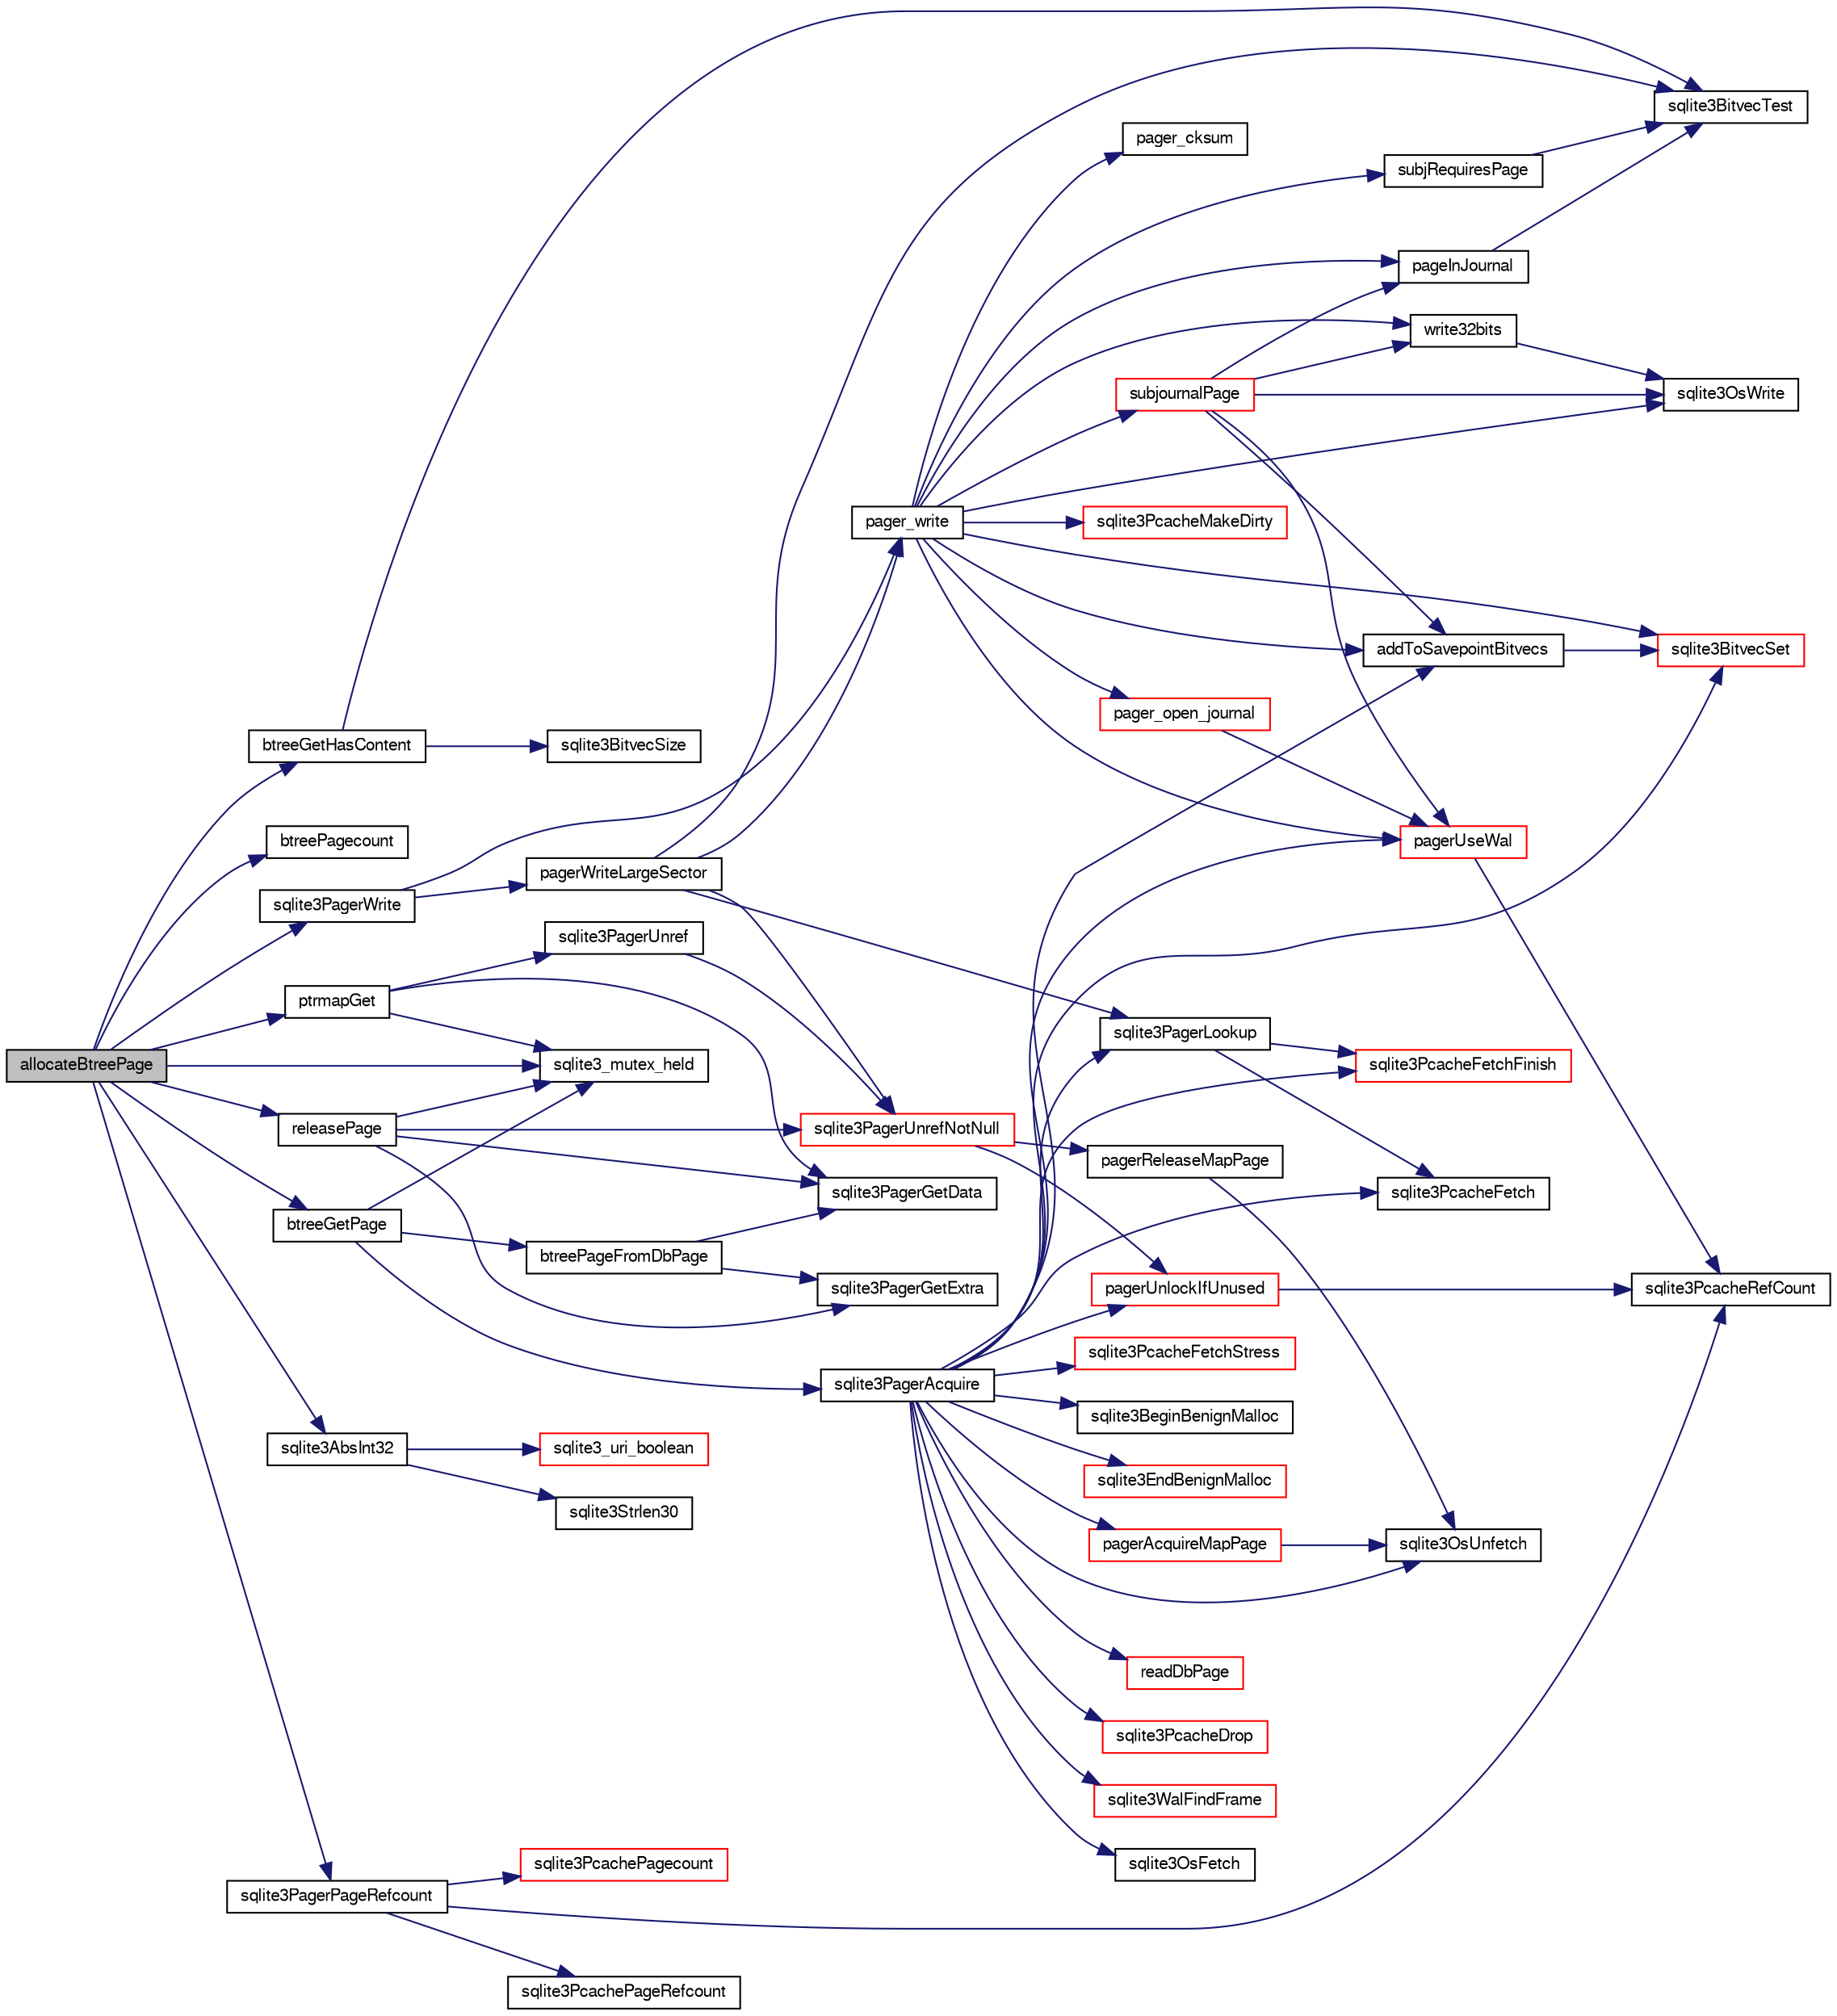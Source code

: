 digraph "allocateBtreePage"
{
  edge [fontname="FreeSans",fontsize="10",labelfontname="FreeSans",labelfontsize="10"];
  node [fontname="FreeSans",fontsize="10",shape=record];
  rankdir="LR";
  Node4901 [label="allocateBtreePage",height=0.2,width=0.4,color="black", fillcolor="grey75", style="filled", fontcolor="black"];
  Node4901 -> Node4902 [color="midnightblue",fontsize="10",style="solid",fontname="FreeSans"];
  Node4902 [label="sqlite3_mutex_held",height=0.2,width=0.4,color="black", fillcolor="white", style="filled",URL="$sqlite3_8c.html#acf77da68932b6bc163c5e68547ecc3e7"];
  Node4901 -> Node4903 [color="midnightblue",fontsize="10",style="solid",fontname="FreeSans"];
  Node4903 [label="btreePagecount",height=0.2,width=0.4,color="black", fillcolor="white", style="filled",URL="$sqlite3_8c.html#a9cc4ac11752c088db89d551ec1495a15"];
  Node4901 -> Node4904 [color="midnightblue",fontsize="10",style="solid",fontname="FreeSans"];
  Node4904 [label="ptrmapGet",height=0.2,width=0.4,color="black", fillcolor="white", style="filled",URL="$sqlite3_8c.html#ae91bfd9c1bec807a52a384d2ed01934b"];
  Node4904 -> Node4902 [color="midnightblue",fontsize="10",style="solid",fontname="FreeSans"];
  Node4904 -> Node4905 [color="midnightblue",fontsize="10",style="solid",fontname="FreeSans"];
  Node4905 [label="sqlite3PagerGetData",height=0.2,width=0.4,color="black", fillcolor="white", style="filled",URL="$sqlite3_8c.html#a9dd340e56fb4b7fad4df339595b8d8a2"];
  Node4904 -> Node4906 [color="midnightblue",fontsize="10",style="solid",fontname="FreeSans"];
  Node4906 [label="sqlite3PagerUnref",height=0.2,width=0.4,color="black", fillcolor="white", style="filled",URL="$sqlite3_8c.html#aa9d040b7f24a8a5d99bf96863b52cd15"];
  Node4906 -> Node4907 [color="midnightblue",fontsize="10",style="solid",fontname="FreeSans"];
  Node4907 [label="sqlite3PagerUnrefNotNull",height=0.2,width=0.4,color="red", fillcolor="white", style="filled",URL="$sqlite3_8c.html#a4b314f96f09f5c68c94672e420e31ab9"];
  Node4907 -> Node4908 [color="midnightblue",fontsize="10",style="solid",fontname="FreeSans"];
  Node4908 [label="pagerReleaseMapPage",height=0.2,width=0.4,color="black", fillcolor="white", style="filled",URL="$sqlite3_8c.html#aefa288f9febba49488ab634f8b0d5f6d"];
  Node4908 -> Node4909 [color="midnightblue",fontsize="10",style="solid",fontname="FreeSans"];
  Node4909 [label="sqlite3OsUnfetch",height=0.2,width=0.4,color="black", fillcolor="white", style="filled",URL="$sqlite3_8c.html#abc0da72cb8b8989cf8708b572fe5fef4"];
  Node4907 -> Node4913 [color="midnightblue",fontsize="10",style="solid",fontname="FreeSans"];
  Node4913 [label="pagerUnlockIfUnused",height=0.2,width=0.4,color="red", fillcolor="white", style="filled",URL="$sqlite3_8c.html#abf547f4276efb6f10262f7fde1e4d065"];
  Node4913 -> Node4914 [color="midnightblue",fontsize="10",style="solid",fontname="FreeSans"];
  Node4914 [label="sqlite3PcacheRefCount",height=0.2,width=0.4,color="black", fillcolor="white", style="filled",URL="$sqlite3_8c.html#adee2536d23ec9628e0883ccab03b3429"];
  Node4901 -> Node5264 [color="midnightblue",fontsize="10",style="solid",fontname="FreeSans"];
  Node5264 [label="sqlite3PagerWrite",height=0.2,width=0.4,color="black", fillcolor="white", style="filled",URL="$sqlite3_8c.html#ad4b8aee028ee99575b0748b299e04ed0"];
  Node5264 -> Node5265 [color="midnightblue",fontsize="10",style="solid",fontname="FreeSans"];
  Node5265 [label="pagerWriteLargeSector",height=0.2,width=0.4,color="black", fillcolor="white", style="filled",URL="$sqlite3_8c.html#a06334f0cc1c2dc95ffe29c2359928b92"];
  Node5265 -> Node5235 [color="midnightblue",fontsize="10",style="solid",fontname="FreeSans"];
  Node5235 [label="sqlite3BitvecTest",height=0.2,width=0.4,color="black", fillcolor="white", style="filled",URL="$sqlite3_8c.html#ab08693a5ff8d1b759eb50dc307ee910f"];
  Node5265 -> Node5266 [color="midnightblue",fontsize="10",style="solid",fontname="FreeSans"];
  Node5266 [label="pager_write",height=0.2,width=0.4,color="black", fillcolor="white", style="filled",URL="$sqlite3_8c.html#aa5dbf1a9dcccf0aa140b04b81325517f"];
  Node5266 -> Node5267 [color="midnightblue",fontsize="10",style="solid",fontname="FreeSans"];
  Node5267 [label="pager_open_journal",height=0.2,width=0.4,color="red", fillcolor="white", style="filled",URL="$sqlite3_8c.html#a9a5224f8941dc99ce19bb0eb24766d00"];
  Node5267 -> Node4918 [color="midnightblue",fontsize="10",style="solid",fontname="FreeSans"];
  Node4918 [label="pagerUseWal",height=0.2,width=0.4,color="red", fillcolor="white", style="filled",URL="$sqlite3_8c.html#a31def80bfe1de9284d635ba190a5eb68"];
  Node4918 -> Node4914 [color="midnightblue",fontsize="10",style="solid",fontname="FreeSans"];
  Node5266 -> Node5276 [color="midnightblue",fontsize="10",style="solid",fontname="FreeSans"];
  Node5276 [label="sqlite3PcacheMakeDirty",height=0.2,width=0.4,color="red", fillcolor="white", style="filled",URL="$sqlite3_8c.html#ab2add4c541df2d0b57a993930ee18a3a"];
  Node5266 -> Node5277 [color="midnightblue",fontsize="10",style="solid",fontname="FreeSans"];
  Node5277 [label="pageInJournal",height=0.2,width=0.4,color="black", fillcolor="white", style="filled",URL="$sqlite3_8c.html#a07fb7c067274e7abc0a9ea2d3ffed616"];
  Node5277 -> Node5235 [color="midnightblue",fontsize="10",style="solid",fontname="FreeSans"];
  Node5266 -> Node5278 [color="midnightblue",fontsize="10",style="solid",fontname="FreeSans"];
  Node5278 [label="subjRequiresPage",height=0.2,width=0.4,color="black", fillcolor="white", style="filled",URL="$sqlite3_8c.html#a8c8d460aa8cc7cb907b2e04844aaba86"];
  Node5278 -> Node5235 [color="midnightblue",fontsize="10",style="solid",fontname="FreeSans"];
  Node5266 -> Node4918 [color="midnightblue",fontsize="10",style="solid",fontname="FreeSans"];
  Node5266 -> Node5236 [color="midnightblue",fontsize="10",style="solid",fontname="FreeSans"];
  Node5236 [label="pager_cksum",height=0.2,width=0.4,color="black", fillcolor="white", style="filled",URL="$sqlite3_8c.html#aabee8392d616aa1523fd6521cd2eb2b2"];
  Node5266 -> Node5279 [color="midnightblue",fontsize="10",style="solid",fontname="FreeSans"];
  Node5279 [label="write32bits",height=0.2,width=0.4,color="black", fillcolor="white", style="filled",URL="$sqlite3_8c.html#a5db7813c01a178a634f0dcd6e7766ed6"];
  Node5279 -> Node5238 [color="midnightblue",fontsize="10",style="solid",fontname="FreeSans"];
  Node5238 [label="sqlite3OsWrite",height=0.2,width=0.4,color="black", fillcolor="white", style="filled",URL="$sqlite3_8c.html#a1eea7ec327af84c05b4dd4cc075a537f"];
  Node5266 -> Node5238 [color="midnightblue",fontsize="10",style="solid",fontname="FreeSans"];
  Node5266 -> Node5237 [color="midnightblue",fontsize="10",style="solid",fontname="FreeSans"];
  Node5237 [label="sqlite3BitvecSet",height=0.2,width=0.4,color="red", fillcolor="white", style="filled",URL="$sqlite3_8c.html#a1f3c6d64d5d889e451d6725b1eb458be"];
  Node5266 -> Node5280 [color="midnightblue",fontsize="10",style="solid",fontname="FreeSans"];
  Node5280 [label="addToSavepointBitvecs",height=0.2,width=0.4,color="black", fillcolor="white", style="filled",URL="$sqlite3_8c.html#aa2e9bb02bb6975d83ec875f0792792f0"];
  Node5280 -> Node5237 [color="midnightblue",fontsize="10",style="solid",fontname="FreeSans"];
  Node5266 -> Node5281 [color="midnightblue",fontsize="10",style="solid",fontname="FreeSans"];
  Node5281 [label="subjournalPage",height=0.2,width=0.4,color="red", fillcolor="white", style="filled",URL="$sqlite3_8c.html#a836f5a13ba09ee3f118ebe73b58591c4"];
  Node5281 -> Node4918 [color="midnightblue",fontsize="10",style="solid",fontname="FreeSans"];
  Node5281 -> Node5277 [color="midnightblue",fontsize="10",style="solid",fontname="FreeSans"];
  Node5281 -> Node5279 [color="midnightblue",fontsize="10",style="solid",fontname="FreeSans"];
  Node5281 -> Node5238 [color="midnightblue",fontsize="10",style="solid",fontname="FreeSans"];
  Node5281 -> Node5280 [color="midnightblue",fontsize="10",style="solid",fontname="FreeSans"];
  Node5265 -> Node4907 [color="midnightblue",fontsize="10",style="solid",fontname="FreeSans"];
  Node5265 -> Node5218 [color="midnightblue",fontsize="10",style="solid",fontname="FreeSans"];
  Node5218 [label="sqlite3PagerLookup",height=0.2,width=0.4,color="black", fillcolor="white", style="filled",URL="$sqlite3_8c.html#a1252ec03814f64eed236cfb21094cafd"];
  Node5218 -> Node5219 [color="midnightblue",fontsize="10",style="solid",fontname="FreeSans"];
  Node5219 [label="sqlite3PcacheFetch",height=0.2,width=0.4,color="black", fillcolor="white", style="filled",URL="$sqlite3_8c.html#a51a10151c5ec2c1c9e6fd615e95a3450"];
  Node5218 -> Node5220 [color="midnightblue",fontsize="10",style="solid",fontname="FreeSans"];
  Node5220 [label="sqlite3PcacheFetchFinish",height=0.2,width=0.4,color="red", fillcolor="white", style="filled",URL="$sqlite3_8c.html#a21f330cb082d63a111f64257e823a4b1"];
  Node5264 -> Node5266 [color="midnightblue",fontsize="10",style="solid",fontname="FreeSans"];
  Node4901 -> Node5319 [color="midnightblue",fontsize="10",style="solid",fontname="FreeSans"];
  Node5319 [label="btreeGetPage",height=0.2,width=0.4,color="black", fillcolor="white", style="filled",URL="$sqlite3_8c.html#ac59679e30ceb0190614fbd19a7feb6de"];
  Node5319 -> Node4902 [color="midnightblue",fontsize="10",style="solid",fontname="FreeSans"];
  Node5319 -> Node5287 [color="midnightblue",fontsize="10",style="solid",fontname="FreeSans"];
  Node5287 [label="sqlite3PagerAcquire",height=0.2,width=0.4,color="black", fillcolor="white", style="filled",URL="$sqlite3_8c.html#a22a53daafd2bd778cda390312651f994"];
  Node5287 -> Node4918 [color="midnightblue",fontsize="10",style="solid",fontname="FreeSans"];
  Node5287 -> Node5224 [color="midnightblue",fontsize="10",style="solid",fontname="FreeSans"];
  Node5224 [label="sqlite3WalFindFrame",height=0.2,width=0.4,color="red", fillcolor="white", style="filled",URL="$sqlite3_8c.html#a70d73def3adcc264f500a63178742708"];
  Node5287 -> Node5214 [color="midnightblue",fontsize="10",style="solid",fontname="FreeSans"];
  Node5214 [label="sqlite3OsFetch",height=0.2,width=0.4,color="black", fillcolor="white", style="filled",URL="$sqlite3_8c.html#ab5b9137b375d5d8a8c216a644056cba7"];
  Node5287 -> Node5218 [color="midnightblue",fontsize="10",style="solid",fontname="FreeSans"];
  Node5287 -> Node5288 [color="midnightblue",fontsize="10",style="solid",fontname="FreeSans"];
  Node5288 [label="pagerAcquireMapPage",height=0.2,width=0.4,color="red", fillcolor="white", style="filled",URL="$sqlite3_8c.html#affc12640bbd7572ae41f1943f3b8bb3b"];
  Node5288 -> Node4909 [color="midnightblue",fontsize="10",style="solid",fontname="FreeSans"];
  Node5287 -> Node4909 [color="midnightblue",fontsize="10",style="solid",fontname="FreeSans"];
  Node5287 -> Node5219 [color="midnightblue",fontsize="10",style="solid",fontname="FreeSans"];
  Node5287 -> Node5289 [color="midnightblue",fontsize="10",style="solid",fontname="FreeSans"];
  Node5289 [label="sqlite3PcacheFetchStress",height=0.2,width=0.4,color="red", fillcolor="white", style="filled",URL="$sqlite3_8c.html#a83644ab4d77e1649ae5336b659edb351"];
  Node5287 -> Node5220 [color="midnightblue",fontsize="10",style="solid",fontname="FreeSans"];
  Node5287 -> Node4916 [color="midnightblue",fontsize="10",style="solid",fontname="FreeSans"];
  Node4916 [label="sqlite3BeginBenignMalloc",height=0.2,width=0.4,color="black", fillcolor="white", style="filled",URL="$sqlite3_8c.html#a3344c0e2b1b6df701a1cb326602fac14"];
  Node5287 -> Node5237 [color="midnightblue",fontsize="10",style="solid",fontname="FreeSans"];
  Node5287 -> Node5280 [color="midnightblue",fontsize="10",style="solid",fontname="FreeSans"];
  Node5287 -> Node4993 [color="midnightblue",fontsize="10",style="solid",fontname="FreeSans"];
  Node4993 [label="sqlite3EndBenignMalloc",height=0.2,width=0.4,color="red", fillcolor="white", style="filled",URL="$sqlite3_8c.html#a4582127cc64d483dc66c7acf9d8d8fbb"];
  Node5287 -> Node5225 [color="midnightblue",fontsize="10",style="solid",fontname="FreeSans"];
  Node5225 [label="readDbPage",height=0.2,width=0.4,color="red", fillcolor="white", style="filled",URL="$sqlite3_8c.html#a1c4cca64dd97dda37d9be9cac94941a0"];
  Node5287 -> Node5223 [color="midnightblue",fontsize="10",style="solid",fontname="FreeSans"];
  Node5223 [label="sqlite3PcacheDrop",height=0.2,width=0.4,color="red", fillcolor="white", style="filled",URL="$sqlite3_8c.html#a78667811e7a2a7e75117cd6ec9cf6486"];
  Node5287 -> Node4913 [color="midnightblue",fontsize="10",style="solid",fontname="FreeSans"];
  Node5319 -> Node5320 [color="midnightblue",fontsize="10",style="solid",fontname="FreeSans"];
  Node5320 [label="btreePageFromDbPage",height=0.2,width=0.4,color="black", fillcolor="white", style="filled",URL="$sqlite3_8c.html#a148c0bf09d4ef14a49e0e7a2c0506c80"];
  Node5320 -> Node5284 [color="midnightblue",fontsize="10",style="solid",fontname="FreeSans"];
  Node5284 [label="sqlite3PagerGetExtra",height=0.2,width=0.4,color="black", fillcolor="white", style="filled",URL="$sqlite3_8c.html#a48e879a6d20f06f27390973ab8d59bd7"];
  Node5320 -> Node4905 [color="midnightblue",fontsize="10",style="solid",fontname="FreeSans"];
  Node4901 -> Node5321 [color="midnightblue",fontsize="10",style="solid",fontname="FreeSans"];
  Node5321 [label="releasePage",height=0.2,width=0.4,color="black", fillcolor="white", style="filled",URL="$sqlite3_8c.html#a92c6fb14f9bcf117440c35116c26d6c4"];
  Node5321 -> Node5284 [color="midnightblue",fontsize="10",style="solid",fontname="FreeSans"];
  Node5321 -> Node4905 [color="midnightblue",fontsize="10",style="solid",fontname="FreeSans"];
  Node5321 -> Node4902 [color="midnightblue",fontsize="10",style="solid",fontname="FreeSans"];
  Node5321 -> Node4907 [color="midnightblue",fontsize="10",style="solid",fontname="FreeSans"];
  Node4901 -> Node5322 [color="midnightblue",fontsize="10",style="solid",fontname="FreeSans"];
  Node5322 [label="sqlite3AbsInt32",height=0.2,width=0.4,color="black", fillcolor="white", style="filled",URL="$sqlite3_8c.html#a8fdd09f2c6e36df943b6b6092ac0dcbf"];
  Node5322 -> Node5323 [color="midnightblue",fontsize="10",style="solid",fontname="FreeSans"];
  Node5323 [label="sqlite3_uri_boolean",height=0.2,width=0.4,color="red", fillcolor="white", style="filled",URL="$sqlite3_8c.html#a1124cc9034bdbc616bb6d54455a4110f"];
  Node5322 -> Node5006 [color="midnightblue",fontsize="10",style="solid",fontname="FreeSans"];
  Node5006 [label="sqlite3Strlen30",height=0.2,width=0.4,color="black", fillcolor="white", style="filled",URL="$sqlite3_8c.html#a3dcd80ba41f1a308193dee74857b62a7"];
  Node4901 -> Node5330 [color="midnightblue",fontsize="10",style="solid",fontname="FreeSans"];
  Node5330 [label="btreeGetHasContent",height=0.2,width=0.4,color="black", fillcolor="white", style="filled",URL="$sqlite3_8c.html#a1ebd60bdf9e0181818da4eff654b1a26"];
  Node5330 -> Node5331 [color="midnightblue",fontsize="10",style="solid",fontname="FreeSans"];
  Node5331 [label="sqlite3BitvecSize",height=0.2,width=0.4,color="black", fillcolor="white", style="filled",URL="$sqlite3_8c.html#a7560bae9996565b0d984916bb0a4b448"];
  Node5330 -> Node5235 [color="midnightblue",fontsize="10",style="solid",fontname="FreeSans"];
  Node4901 -> Node5332 [color="midnightblue",fontsize="10",style="solid",fontname="FreeSans"];
  Node5332 [label="sqlite3PagerPageRefcount",height=0.2,width=0.4,color="black", fillcolor="white", style="filled",URL="$sqlite3_8c.html#a02362e6744d4431e328d760bef635a19"];
  Node5332 -> Node5222 [color="midnightblue",fontsize="10",style="solid",fontname="FreeSans"];
  Node5222 [label="sqlite3PcachePageRefcount",height=0.2,width=0.4,color="black", fillcolor="white", style="filled",URL="$sqlite3_8c.html#a4010b85eb18d6cc834f0f9ced4f6a274"];
  Node5332 -> Node4914 [color="midnightblue",fontsize="10",style="solid",fontname="FreeSans"];
  Node5332 -> Node5333 [color="midnightblue",fontsize="10",style="solid",fontname="FreeSans"];
  Node5333 [label="sqlite3PcachePagecount",height=0.2,width=0.4,color="red", fillcolor="white", style="filled",URL="$sqlite3_8c.html#a5d5e74b7acdd0ab46b5caaea93b9b8d4"];
}
